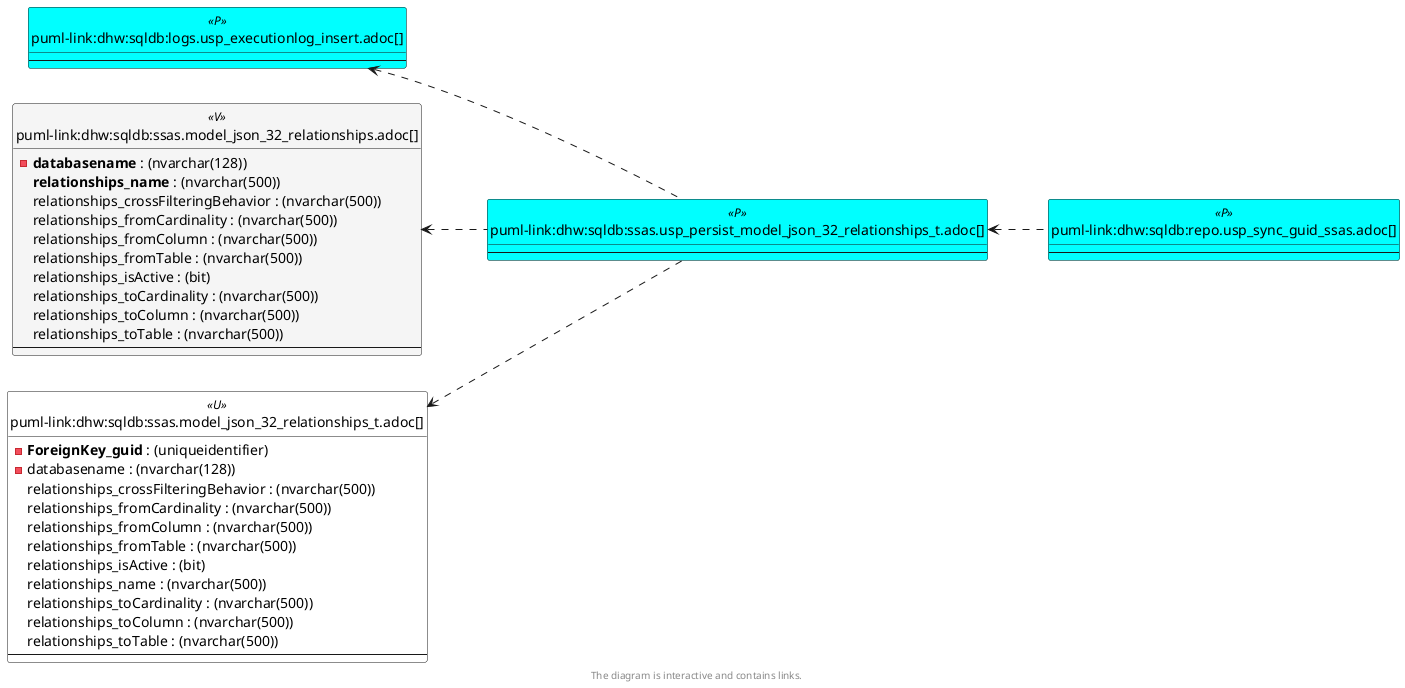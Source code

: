 @startuml
left to right direction
'top to bottom direction
hide circle
'avoide "." issues:
set namespaceSeparator none


skinparam class {
  BackgroundColor White
  BackgroundColor<<FN>> Yellow
  BackgroundColor<<FS>> Yellow
  BackgroundColor<<FT>> LightGray
  BackgroundColor<<IF>> Yellow
  BackgroundColor<<IS>> Yellow
  BackgroundColor<<P>> Aqua
  BackgroundColor<<PC>> Aqua
  BackgroundColor<<SN>> Yellow
  BackgroundColor<<SO>> SlateBlue
  BackgroundColor<<TF>> LightGray
  BackgroundColor<<TR>> Tomato
  BackgroundColor<<U>> White
  BackgroundColor<<V>> WhiteSmoke
  BackgroundColor<<X>> Aqua
  BackgroundColor<<external>> AliceBlue
}


entity "puml-link:dhw:sqldb:logs.usp_executionlog_insert.adoc[]" as logs.usp_ExecutionLog_insert << P >> {
  --
}

entity "puml-link:dhw:sqldb:repo.usp_sync_guid_ssas.adoc[]" as repo.usp_sync_guid_ssas << P >> {
  --
}

entity "puml-link:dhw:sqldb:ssas.model_json_32_relationships.adoc[]" as ssas.model_json_32_relationships << V >> {
  - **databasename** : (nvarchar(128))
  **relationships_name** : (nvarchar(500))
  relationships_crossFilteringBehavior : (nvarchar(500))
  relationships_fromCardinality : (nvarchar(500))
  relationships_fromColumn : (nvarchar(500))
  relationships_fromTable : (nvarchar(500))
  relationships_isActive : (bit)
  relationships_toCardinality : (nvarchar(500))
  relationships_toColumn : (nvarchar(500))
  relationships_toTable : (nvarchar(500))
  --
}

entity "puml-link:dhw:sqldb:ssas.model_json_32_relationships_t.adoc[]" as ssas.model_json_32_relationships_T << U >> {
  - **ForeignKey_guid** : (uniqueidentifier)
  - databasename : (nvarchar(128))
  relationships_crossFilteringBehavior : (nvarchar(500))
  relationships_fromCardinality : (nvarchar(500))
  relationships_fromColumn : (nvarchar(500))
  relationships_fromTable : (nvarchar(500))
  relationships_isActive : (bit)
  relationships_name : (nvarchar(500))
  relationships_toCardinality : (nvarchar(500))
  relationships_toColumn : (nvarchar(500))
  relationships_toTable : (nvarchar(500))
  --
}

entity "puml-link:dhw:sqldb:ssas.usp_persist_model_json_32_relationships_t.adoc[]" as ssas.usp_PERSIST_model_json_32_relationships_T << P >> {
  --
}

logs.usp_ExecutionLog_insert <.. ssas.usp_PERSIST_model_json_32_relationships_T
ssas.model_json_32_relationships <.. ssas.usp_PERSIST_model_json_32_relationships_T
ssas.model_json_32_relationships_T <.. ssas.usp_PERSIST_model_json_32_relationships_T
ssas.usp_PERSIST_model_json_32_relationships_T <.. repo.usp_sync_guid_ssas
footer The diagram is interactive and contains links.
@enduml

